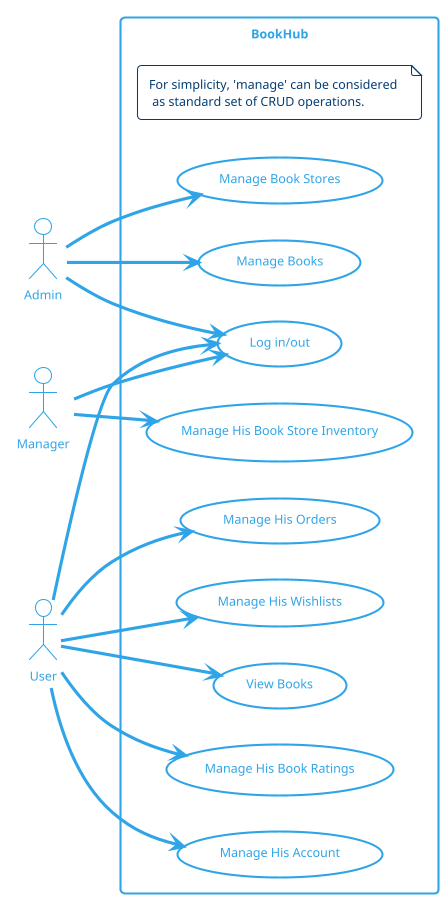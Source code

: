 @startuml
' visual settings
!theme cerulean-outline
hide circle
skinparam backgroundColor white

left to right direction

actor Admin as adm
actor Manager as mgr
actor User as usr


rectangle BookHub {
note "For simplicity, 'manage' can be considered \n as standard set of CRUD operations." as nt

usecase (Log in/out) as auth
usecase (Manage Book Stores) as M_store
usecase (Manage His Book Store Inventory) as M_inv
usecase (Manage His Account) as M_acc
usecase (Manage His Orders) as M_ord
usecase (Manage His Wishlists) as M_wish
usecase (View Books) as R_book
usecase (Manage His Book Ratings) as Rate_book
usecase (Manage Books) as M_book
}

usr --> auth
usr --> M_acc
usr --> M_ord
usr --> M_wish
usr --> R_book
usr --> Rate_book

adm --> M_store
adm --> M_book

mgr --> M_inv

mgr --> auth
adm --> auth

@enduml
